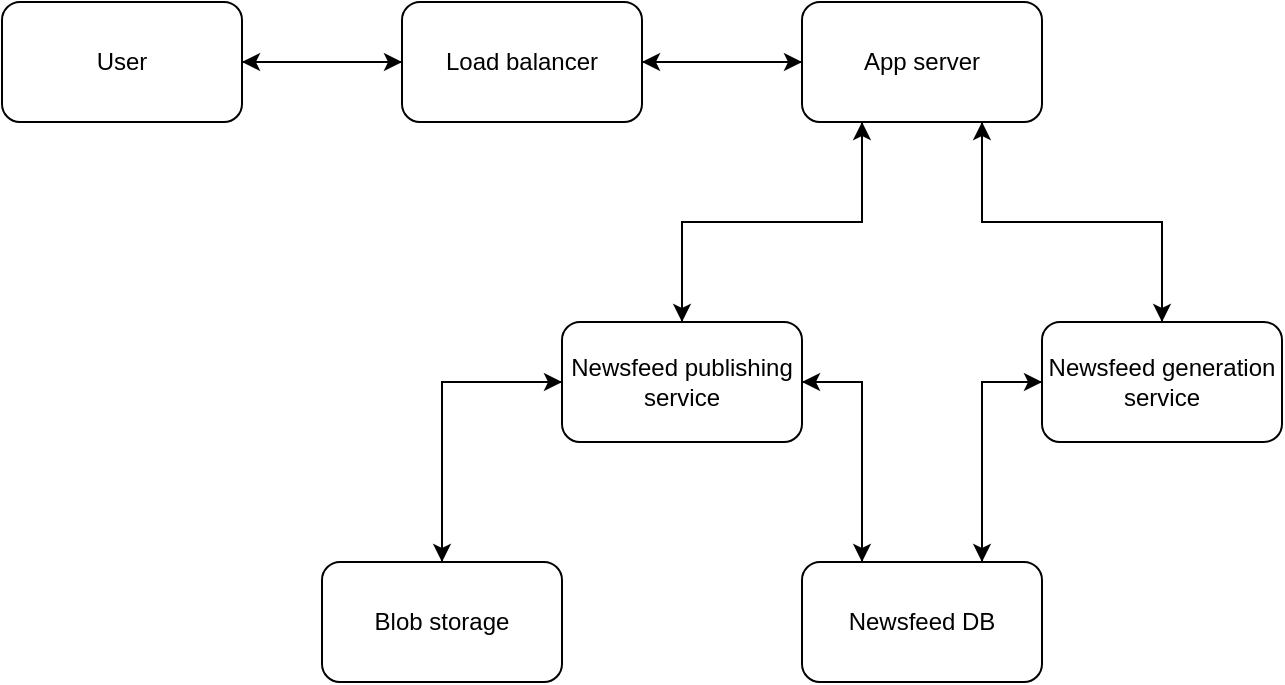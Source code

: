 <mxfile version="20.8.3" type="device"><diagram id="5XK8QlfNFUtluHXEVsSS" name="Page-1"><mxGraphModel dx="882" dy="539" grid="1" gridSize="10" guides="1" tooltips="1" connect="1" arrows="1" fold="1" page="1" pageScale="1" pageWidth="850" pageHeight="1100" math="0" shadow="0"><root><mxCell id="0"/><mxCell id="1" parent="0"/><mxCell id="YBmtzVYIVrYmgviSf8tj-6" style="edgeStyle=orthogonalEdgeStyle;rounded=0;orthogonalLoop=1;jettySize=auto;html=1;exitX=1;exitY=0.5;exitDx=0;exitDy=0;entryX=0;entryY=0.5;entryDx=0;entryDy=0;" parent="1" source="YBmtzVYIVrYmgviSf8tj-1" target="YBmtzVYIVrYmgviSf8tj-2" edge="1"><mxGeometry relative="1" as="geometry"/></mxCell><mxCell id="YBmtzVYIVrYmgviSf8tj-1" value="User" style="rounded=1;whiteSpace=wrap;html=1;" parent="1" vertex="1"><mxGeometry x="40" y="160" width="120" height="60" as="geometry"/></mxCell><mxCell id="YBmtzVYIVrYmgviSf8tj-7" style="edgeStyle=orthogonalEdgeStyle;rounded=0;orthogonalLoop=1;jettySize=auto;html=1;exitX=0;exitY=0.5;exitDx=0;exitDy=0;entryX=1;entryY=0.5;entryDx=0;entryDy=0;" parent="1" source="YBmtzVYIVrYmgviSf8tj-2" target="YBmtzVYIVrYmgviSf8tj-1" edge="1"><mxGeometry relative="1" as="geometry"/></mxCell><mxCell id="YBmtzVYIVrYmgviSf8tj-8" style="edgeStyle=orthogonalEdgeStyle;rounded=0;orthogonalLoop=1;jettySize=auto;html=1;exitX=1;exitY=0.5;exitDx=0;exitDy=0;" parent="1" source="YBmtzVYIVrYmgviSf8tj-2" target="YBmtzVYIVrYmgviSf8tj-3" edge="1"><mxGeometry relative="1" as="geometry"/></mxCell><mxCell id="YBmtzVYIVrYmgviSf8tj-2" value="Load balancer" style="rounded=1;whiteSpace=wrap;html=1;" parent="1" vertex="1"><mxGeometry x="240" y="160" width="120" height="60" as="geometry"/></mxCell><mxCell id="YBmtzVYIVrYmgviSf8tj-9" style="edgeStyle=orthogonalEdgeStyle;rounded=0;orthogonalLoop=1;jettySize=auto;html=1;exitX=0;exitY=0.5;exitDx=0;exitDy=0;" parent="1" source="YBmtzVYIVrYmgviSf8tj-3" target="YBmtzVYIVrYmgviSf8tj-2" edge="1"><mxGeometry relative="1" as="geometry"/></mxCell><mxCell id="YBmtzVYIVrYmgviSf8tj-10" style="edgeStyle=orthogonalEdgeStyle;rounded=0;orthogonalLoop=1;jettySize=auto;html=1;exitX=0.25;exitY=1;exitDx=0;exitDy=0;entryX=0.5;entryY=0;entryDx=0;entryDy=0;" parent="1" source="YBmtzVYIVrYmgviSf8tj-3" target="YBmtzVYIVrYmgviSf8tj-4" edge="1"><mxGeometry relative="1" as="geometry"/></mxCell><mxCell id="YBmtzVYIVrYmgviSf8tj-11" style="edgeStyle=orthogonalEdgeStyle;rounded=0;orthogonalLoop=1;jettySize=auto;html=1;exitX=0.75;exitY=1;exitDx=0;exitDy=0;entryX=0.5;entryY=0;entryDx=0;entryDy=0;" parent="1" source="YBmtzVYIVrYmgviSf8tj-3" target="YBmtzVYIVrYmgviSf8tj-5" edge="1"><mxGeometry relative="1" as="geometry"/></mxCell><mxCell id="YBmtzVYIVrYmgviSf8tj-3" value="App server" style="rounded=1;whiteSpace=wrap;html=1;" parent="1" vertex="1"><mxGeometry x="440" y="160" width="120" height="60" as="geometry"/></mxCell><mxCell id="YBmtzVYIVrYmgviSf8tj-12" style="edgeStyle=orthogonalEdgeStyle;rounded=0;orthogonalLoop=1;jettySize=auto;html=1;exitX=0.5;exitY=0;exitDx=0;exitDy=0;entryX=0.25;entryY=1;entryDx=0;entryDy=0;" parent="1" source="YBmtzVYIVrYmgviSf8tj-4" target="YBmtzVYIVrYmgviSf8tj-3" edge="1"><mxGeometry relative="1" as="geometry"/></mxCell><mxCell id="YBmtzVYIVrYmgviSf8tj-15" style="edgeStyle=orthogonalEdgeStyle;rounded=0;orthogonalLoop=1;jettySize=auto;html=1;exitX=1;exitY=0.5;exitDx=0;exitDy=0;entryX=0.25;entryY=0;entryDx=0;entryDy=0;" parent="1" source="YBmtzVYIVrYmgviSf8tj-4" target="YBmtzVYIVrYmgviSf8tj-14" edge="1"><mxGeometry relative="1" as="geometry"/></mxCell><mxCell id="ftOiV53g6qYkQ98rjs5c-3" style="edgeStyle=orthogonalEdgeStyle;rounded=0;orthogonalLoop=1;jettySize=auto;html=1;exitX=0;exitY=0.5;exitDx=0;exitDy=0;entryX=0.5;entryY=0;entryDx=0;entryDy=0;" edge="1" parent="1" source="YBmtzVYIVrYmgviSf8tj-4" target="ftOiV53g6qYkQ98rjs5c-1"><mxGeometry relative="1" as="geometry"/></mxCell><mxCell id="YBmtzVYIVrYmgviSf8tj-4" value="Newsfeed publishing service" style="rounded=1;whiteSpace=wrap;html=1;" parent="1" vertex="1"><mxGeometry x="320" y="320" width="120" height="60" as="geometry"/></mxCell><mxCell id="YBmtzVYIVrYmgviSf8tj-13" style="edgeStyle=orthogonalEdgeStyle;rounded=0;orthogonalLoop=1;jettySize=auto;html=1;exitX=0.5;exitY=0;exitDx=0;exitDy=0;entryX=0.75;entryY=1;entryDx=0;entryDy=0;" parent="1" source="YBmtzVYIVrYmgviSf8tj-5" target="YBmtzVYIVrYmgviSf8tj-3" edge="1"><mxGeometry relative="1" as="geometry"/></mxCell><mxCell id="YBmtzVYIVrYmgviSf8tj-16" style="edgeStyle=orthogonalEdgeStyle;rounded=0;orthogonalLoop=1;jettySize=auto;html=1;exitX=0;exitY=0.5;exitDx=0;exitDy=0;entryX=0.75;entryY=0;entryDx=0;entryDy=0;" parent="1" source="YBmtzVYIVrYmgviSf8tj-5" target="YBmtzVYIVrYmgviSf8tj-14" edge="1"><mxGeometry relative="1" as="geometry"/></mxCell><mxCell id="YBmtzVYIVrYmgviSf8tj-5" value="Newsfeed generation service" style="rounded=1;whiteSpace=wrap;html=1;" parent="1" vertex="1"><mxGeometry x="560" y="320" width="120" height="60" as="geometry"/></mxCell><mxCell id="YBmtzVYIVrYmgviSf8tj-17" style="edgeStyle=orthogonalEdgeStyle;rounded=0;orthogonalLoop=1;jettySize=auto;html=1;exitX=0.75;exitY=0;exitDx=0;exitDy=0;entryX=0;entryY=0.5;entryDx=0;entryDy=0;" parent="1" source="YBmtzVYIVrYmgviSf8tj-14" target="YBmtzVYIVrYmgviSf8tj-5" edge="1"><mxGeometry relative="1" as="geometry"/></mxCell><mxCell id="YBmtzVYIVrYmgviSf8tj-18" style="edgeStyle=orthogonalEdgeStyle;rounded=0;orthogonalLoop=1;jettySize=auto;html=1;exitX=0.25;exitY=0;exitDx=0;exitDy=0;entryX=1;entryY=0.5;entryDx=0;entryDy=0;" parent="1" source="YBmtzVYIVrYmgviSf8tj-14" target="YBmtzVYIVrYmgviSf8tj-4" edge="1"><mxGeometry relative="1" as="geometry"/></mxCell><mxCell id="YBmtzVYIVrYmgviSf8tj-14" value="Newsfeed DB" style="rounded=1;whiteSpace=wrap;html=1;" parent="1" vertex="1"><mxGeometry x="440" y="440" width="120" height="60" as="geometry"/></mxCell><mxCell id="ftOiV53g6qYkQ98rjs5c-2" style="edgeStyle=orthogonalEdgeStyle;rounded=0;orthogonalLoop=1;jettySize=auto;html=1;exitX=0.5;exitY=0;exitDx=0;exitDy=0;entryX=0;entryY=0.5;entryDx=0;entryDy=0;" edge="1" parent="1" source="ftOiV53g6qYkQ98rjs5c-1" target="YBmtzVYIVrYmgviSf8tj-4"><mxGeometry relative="1" as="geometry"/></mxCell><mxCell id="ftOiV53g6qYkQ98rjs5c-1" value="Blob storage" style="rounded=1;whiteSpace=wrap;html=1;" vertex="1" parent="1"><mxGeometry x="200" y="440" width="120" height="60" as="geometry"/></mxCell></root></mxGraphModel></diagram></mxfile>